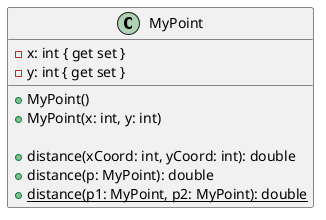 @startuml
class MyPoint {
    - x: int { get set }
    - y: int { get set }

    + MyPoint()
    + MyPoint(x: int, y: int)

    + distance(xCoord: int, yCoord: int): double
    + distance(p: MyPoint): double
    + {static} distance(p1: MyPoint, p2: MyPoint): double
}
@enduml